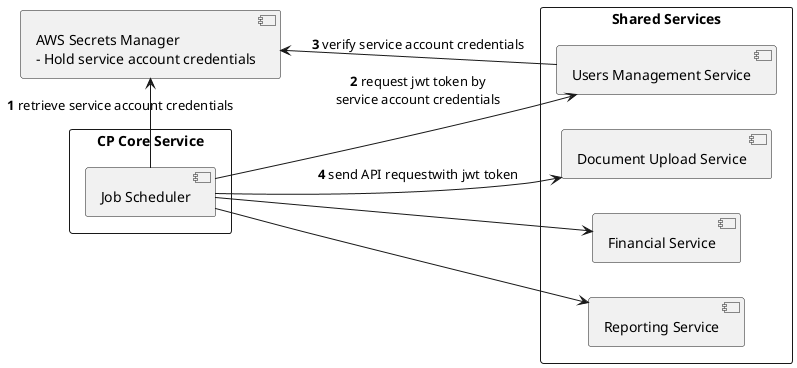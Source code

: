@startuml
left to right direction
component Secret [
  AWS Secrets Manager
  - Hold service account credentials
]
rectangle "CP Core Service" as CpCore {
  [Job Scheduler] as Scheduler
}
rectangle "Shared Services" as Shared {
  [Users Management Service] as User
  [Document Upload Service] as Upload
  [Financial Service] as Financial
  [Reporting Service] as Reporting
}
Scheduler -left-> Secret: **1** retrieve service account credentials\n\n
Scheduler --> User: **2** request jwt token by\nservice account credentials
User --> Secret: **3** verify service account credentials
Scheduler --> Upload: **4** send API requestwith jwt token
Scheduler --> Financial
Scheduler --> Reporting
@enduml